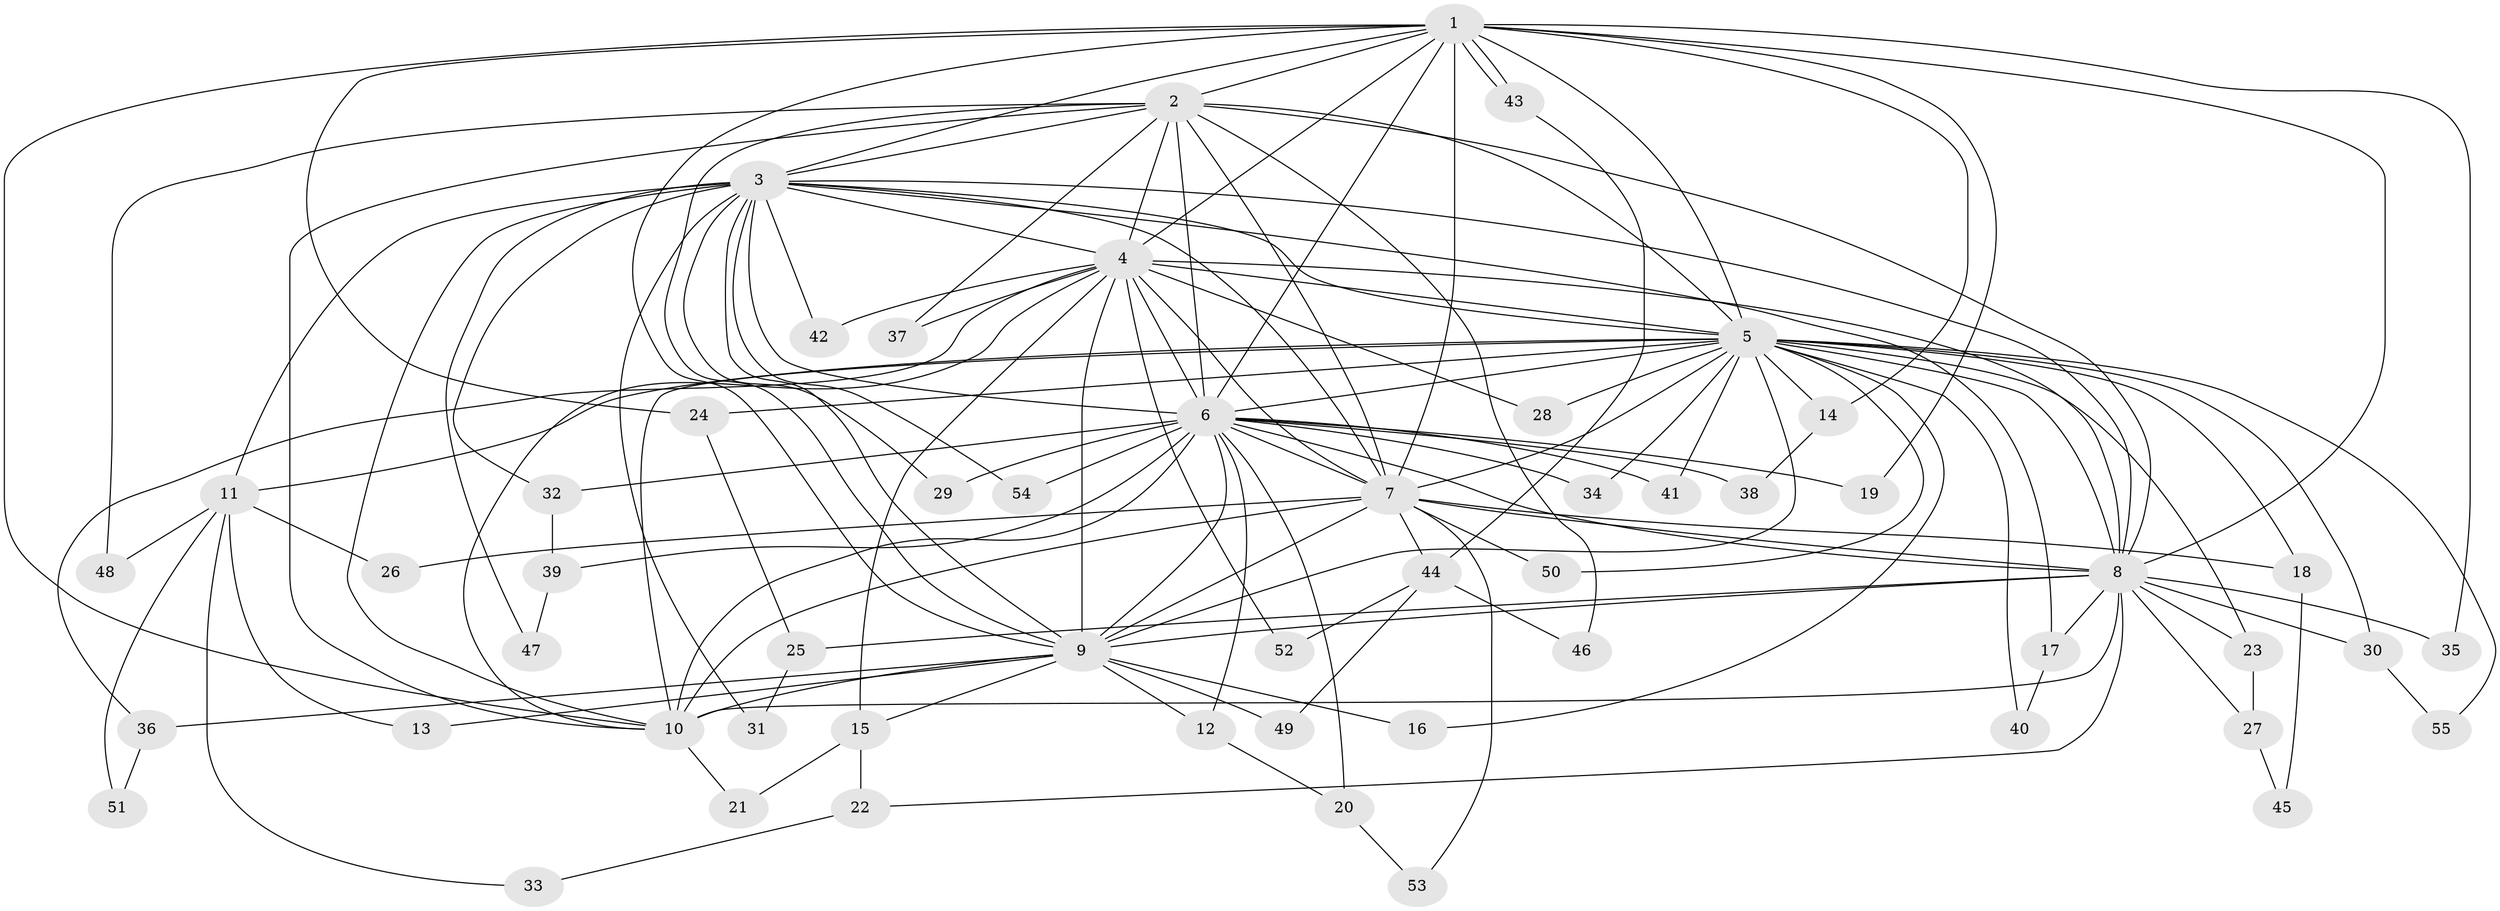 // coarse degree distribution, {7: 0.045454545454545456, 1: 0.3181818181818182, 2: 0.45454545454545453, 11: 0.045454545454545456, 13: 0.045454545454545456, 3: 0.045454545454545456, 9: 0.045454545454545456}
// Generated by graph-tools (version 1.1) at 2025/49/03/04/25 21:49:21]
// undirected, 55 vertices, 135 edges
graph export_dot {
graph [start="1"]
  node [color=gray90,style=filled];
  1;
  2;
  3;
  4;
  5;
  6;
  7;
  8;
  9;
  10;
  11;
  12;
  13;
  14;
  15;
  16;
  17;
  18;
  19;
  20;
  21;
  22;
  23;
  24;
  25;
  26;
  27;
  28;
  29;
  30;
  31;
  32;
  33;
  34;
  35;
  36;
  37;
  38;
  39;
  40;
  41;
  42;
  43;
  44;
  45;
  46;
  47;
  48;
  49;
  50;
  51;
  52;
  53;
  54;
  55;
  1 -- 2;
  1 -- 3;
  1 -- 4;
  1 -- 5;
  1 -- 6;
  1 -- 7;
  1 -- 8;
  1 -- 9;
  1 -- 10;
  1 -- 14;
  1 -- 19;
  1 -- 24;
  1 -- 35;
  1 -- 43;
  1 -- 43;
  2 -- 3;
  2 -- 4;
  2 -- 5;
  2 -- 6;
  2 -- 7;
  2 -- 8;
  2 -- 9;
  2 -- 10;
  2 -- 37;
  2 -- 46;
  2 -- 48;
  3 -- 4;
  3 -- 5;
  3 -- 6;
  3 -- 7;
  3 -- 8;
  3 -- 9;
  3 -- 10;
  3 -- 11;
  3 -- 17;
  3 -- 29;
  3 -- 31;
  3 -- 32;
  3 -- 42;
  3 -- 47;
  3 -- 54;
  4 -- 5;
  4 -- 6;
  4 -- 7;
  4 -- 8;
  4 -- 9;
  4 -- 10;
  4 -- 15;
  4 -- 28;
  4 -- 36;
  4 -- 37;
  4 -- 42;
  4 -- 52;
  5 -- 6;
  5 -- 7;
  5 -- 8;
  5 -- 9;
  5 -- 10;
  5 -- 11;
  5 -- 14;
  5 -- 16;
  5 -- 18;
  5 -- 23;
  5 -- 24;
  5 -- 28;
  5 -- 30;
  5 -- 34;
  5 -- 40;
  5 -- 41;
  5 -- 50;
  5 -- 55;
  6 -- 7;
  6 -- 8;
  6 -- 9;
  6 -- 10;
  6 -- 12;
  6 -- 19;
  6 -- 20;
  6 -- 29;
  6 -- 32;
  6 -- 34;
  6 -- 38;
  6 -- 39;
  6 -- 41;
  6 -- 54;
  7 -- 8;
  7 -- 9;
  7 -- 10;
  7 -- 18;
  7 -- 26;
  7 -- 44;
  7 -- 50;
  7 -- 53;
  8 -- 9;
  8 -- 10;
  8 -- 17;
  8 -- 22;
  8 -- 23;
  8 -- 25;
  8 -- 27;
  8 -- 30;
  8 -- 35;
  9 -- 10;
  9 -- 12;
  9 -- 13;
  9 -- 15;
  9 -- 16;
  9 -- 36;
  9 -- 49;
  10 -- 21;
  11 -- 13;
  11 -- 26;
  11 -- 33;
  11 -- 48;
  11 -- 51;
  12 -- 20;
  14 -- 38;
  15 -- 21;
  15 -- 22;
  17 -- 40;
  18 -- 45;
  20 -- 53;
  22 -- 33;
  23 -- 27;
  24 -- 25;
  25 -- 31;
  27 -- 45;
  30 -- 55;
  32 -- 39;
  36 -- 51;
  39 -- 47;
  43 -- 44;
  44 -- 46;
  44 -- 49;
  44 -- 52;
}
